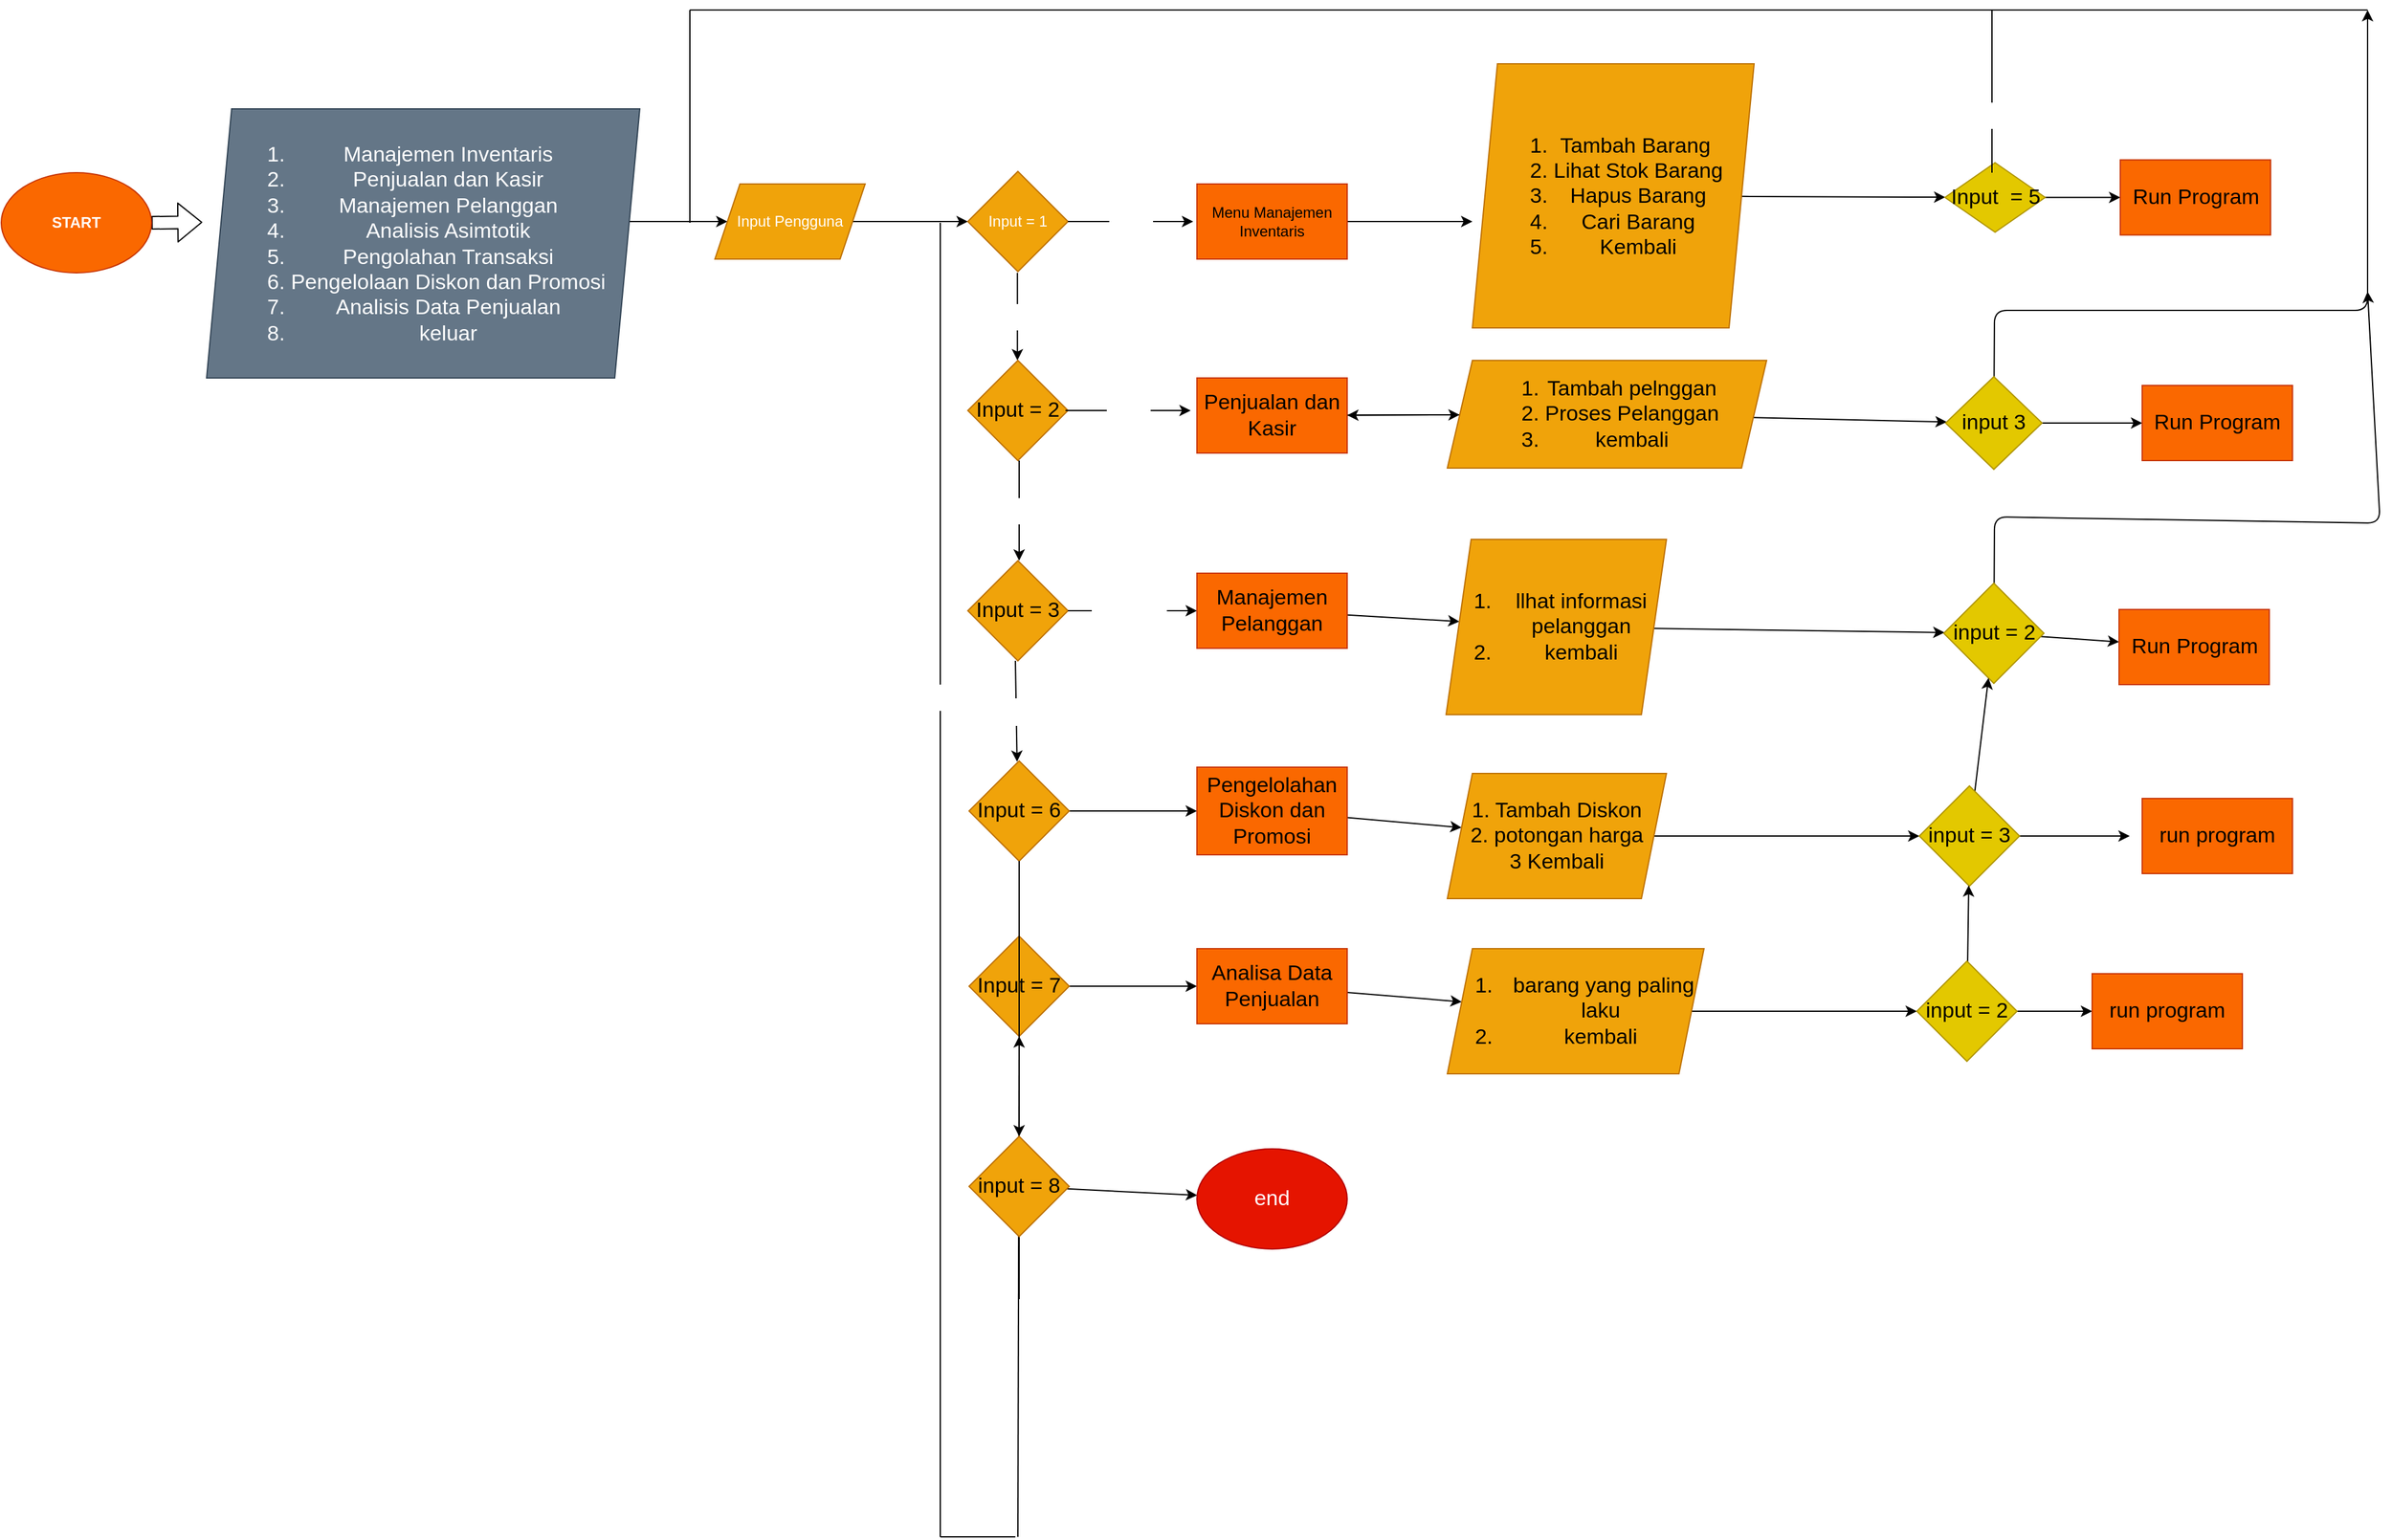 <mxfile>
    <diagram id="Lg1xptxk-0HZv7t5sDl4" name="Page-1">
        <mxGraphModel dx="2040" dy="2283" grid="1" gridSize="10" guides="1" tooltips="1" connect="1" arrows="1" fold="1" page="1" pageScale="1" pageWidth="850" pageHeight="1100" math="0" shadow="0">
            <root>
                <mxCell id="0"/>
                <mxCell id="1" parent="0"/>
                <mxCell id="5" value="" style="edgeStyle=none;html=1;fontColor=#FFFFFF;shape=flexArrow;" edge="1" parent="1" source="3">
                    <mxGeometry relative="1" as="geometry">
                        <mxPoint x="260.595" y="169.613" as="targetPoint"/>
                    </mxGeometry>
                </mxCell>
                <mxCell id="3" value="&lt;b&gt;&lt;font color=&quot;#ffffff&quot;&gt;START&lt;/font&gt;&lt;/b&gt;" style="ellipse;whiteSpace=wrap;html=1;fillColor=#fa6800;fontColor=#000000;strokeColor=#C73500;" vertex="1" parent="1">
                    <mxGeometry x="100" y="130" width="120" height="80" as="geometry"/>
                </mxCell>
                <mxCell id="7" value="" style="edgeStyle=none;html=1;fontSize=12;fontColor=#FFFFFF;" edge="1" parent="1" target="6">
                    <mxGeometry relative="1" as="geometry">
                        <mxPoint x="580" y="169" as="sourcePoint"/>
                    </mxGeometry>
                </mxCell>
                <mxCell id="12" value="" style="edgeStyle=none;html=1;fontSize=17;fontColor=#FFFFFF;" edge="1" parent="1" source="6" target="11">
                    <mxGeometry relative="1" as="geometry"/>
                </mxCell>
                <mxCell id="6" value="Input Pengguna" style="shape=parallelogram;perimeter=parallelogramPerimeter;whiteSpace=wrap;html=1;fixedSize=1;fillColor=#f0a30a;strokeColor=#BD7000;fontColor=#FFFFFF;" vertex="1" parent="1">
                    <mxGeometry x="670" y="139" width="120" height="60" as="geometry"/>
                </mxCell>
                <mxCell id="10" value="&lt;ol style=&quot;font-size: 17px;&quot;&gt;&lt;li style=&quot;font-size: 17px;&quot;&gt;Manajemen Inventaris&lt;/li&gt;&lt;li style=&quot;font-size: 17px;&quot;&gt;Penjualan dan Kasir&lt;/li&gt;&lt;li style=&quot;font-size: 17px;&quot;&gt;Manajemen Pelanggan&lt;/li&gt;&lt;li style=&quot;font-size: 17px;&quot;&gt;Analisis Asimtotik&lt;/li&gt;&lt;li style=&quot;font-size: 17px;&quot;&gt;Pengolahan Transaksi&lt;/li&gt;&lt;li style=&quot;font-size: 17px;&quot;&gt;Pengelolaan Diskon dan Promosi&lt;/li&gt;&lt;li style=&quot;font-size: 17px;&quot;&gt;Analisis Data Penjualan&lt;/li&gt;&lt;li style=&quot;font-size: 17px;&quot;&gt;keluar&lt;/li&gt;&lt;/ol&gt;" style="shape=parallelogram;perimeter=parallelogramPerimeter;whiteSpace=wrap;html=1;fixedSize=1;fontSize=17;fontColor=#ffffff;fillColor=#647687;strokeColor=#314354;" vertex="1" parent="1">
                    <mxGeometry x="264" y="79" width="346" height="215" as="geometry"/>
                </mxCell>
                <mxCell id="11" value="Input = 1" style="rhombus;whiteSpace=wrap;html=1;fillColor=#f0a30a;strokeColor=#BD7000;fontColor=#FFFFFF;" vertex="1" parent="1">
                    <mxGeometry x="872" y="129" width="80" height="80" as="geometry"/>
                </mxCell>
                <mxCell id="69" value="" style="edgeStyle=none;html=1;fontSize=17;fontColor=#FFFFFF;" edge="1" parent="1" source="13">
                    <mxGeometry relative="1" as="geometry">
                        <mxPoint x="1275" y="169" as="targetPoint"/>
                    </mxGeometry>
                </mxCell>
                <mxCell id="13" value="Menu Manajemen Inventaris" style="whiteSpace=wrap;html=1;fillColor=#fa6800;strokeColor=#C73500;fontColor=#000000;" vertex="1" parent="1">
                    <mxGeometry x="1055" y="139" width="120" height="60" as="geometry"/>
                </mxCell>
                <mxCell id="17" value="" style="endArrow=classic;html=1;fontSize=17;fontColor=#FFFFFF;" edge="1" parent="1">
                    <mxGeometry relative="1" as="geometry">
                        <mxPoint x="952" y="169" as="sourcePoint"/>
                        <mxPoint x="1052" y="169" as="targetPoint"/>
                    </mxGeometry>
                </mxCell>
                <mxCell id="18" value="True" style="edgeLabel;resizable=0;html=1;align=center;verticalAlign=middle;fontSize=17;fontColor=#FFFFFF;" connectable="0" vertex="1" parent="17">
                    <mxGeometry relative="1" as="geometry"/>
                </mxCell>
                <mxCell id="19" value="" style="endArrow=classic;html=1;fontSize=17;fontColor=#FFFFFF;" edge="1" parent="1">
                    <mxGeometry relative="1" as="geometry">
                        <mxPoint x="911.62" y="210" as="sourcePoint"/>
                        <mxPoint x="911.62" y="280" as="targetPoint"/>
                    </mxGeometry>
                </mxCell>
                <mxCell id="20" value="False" style="edgeLabel;resizable=0;html=1;align=center;verticalAlign=middle;fontSize=17;fontColor=#FFFFFF;" connectable="0" vertex="1" parent="19">
                    <mxGeometry relative="1" as="geometry"/>
                </mxCell>
                <mxCell id="21" value="Input = 2" style="rhombus;whiteSpace=wrap;html=1;fontSize=17;fontColor=#000000;fillColor=#f0a30a;strokeColor=#BD7000;" vertex="1" parent="1">
                    <mxGeometry x="872" y="280" width="80" height="80" as="geometry"/>
                </mxCell>
                <mxCell id="22" value="" style="endArrow=classic;html=1;fontSize=17;fontColor=#FFFFFF;" edge="1" parent="1">
                    <mxGeometry relative="1" as="geometry">
                        <mxPoint x="950" y="320" as="sourcePoint"/>
                        <mxPoint x="1050" y="320" as="targetPoint"/>
                    </mxGeometry>
                </mxCell>
                <mxCell id="23" value="True" style="edgeLabel;resizable=0;html=1;align=center;verticalAlign=middle;fontSize=17;fontColor=#FFFFFF;" connectable="0" vertex="1" parent="22">
                    <mxGeometry relative="1" as="geometry"/>
                </mxCell>
                <mxCell id="84" value="" style="edgeStyle=none;html=1;fontSize=17;fontColor=#FFFFFF;" edge="1" parent="1" source="25" target="83">
                    <mxGeometry relative="1" as="geometry"/>
                </mxCell>
                <mxCell id="25" value="&lt;span style=&quot;background-color: initial;&quot;&gt;Penjualan dan Kasir&lt;/span&gt;" style="rounded=0;whiteSpace=wrap;html=1;fontSize=17;fontColor=#000000;align=center;fillColor=#fa6800;strokeColor=#C73500;" vertex="1" parent="1">
                    <mxGeometry x="1055" y="294" width="120" height="60" as="geometry"/>
                </mxCell>
                <mxCell id="31" value="" style="edgeStyle=none;html=1;fontSize=17;fontColor=#FFFFFF;startArrow=none;" edge="1" parent="1" source="32" target="30">
                    <mxGeometry relative="1" as="geometry"/>
                </mxCell>
                <mxCell id="26" value="Input = 3" style="rhombus;whiteSpace=wrap;html=1;fontSize=17;fillColor=#f0a30a;strokeColor=#BD7000;fontColor=#000000;" vertex="1" parent="1">
                    <mxGeometry x="872" y="440" width="80" height="80" as="geometry"/>
                </mxCell>
                <mxCell id="28" value="" style="endArrow=classic;html=1;fontSize=17;fontColor=#FFFFFF;exitX=0.5;exitY=1;exitDx=0;exitDy=0;entryX=0.5;entryY=0;entryDx=0;entryDy=0;" edge="1" parent="1">
                    <mxGeometry relative="1" as="geometry">
                        <mxPoint x="913.0" y="360" as="sourcePoint"/>
                        <mxPoint x="913.0" y="440" as="targetPoint"/>
                    </mxGeometry>
                </mxCell>
                <mxCell id="29" value="False" style="edgeLabel;resizable=0;html=1;align=center;verticalAlign=middle;fontSize=17;fontColor=#FFFFFF;" connectable="0" vertex="1" parent="28">
                    <mxGeometry relative="1" as="geometry"/>
                </mxCell>
                <mxCell id="97" value="" style="edgeStyle=none;html=1;fontSize=17;fontColor=#FFFFFF;" edge="1" parent="1" source="30" target="96">
                    <mxGeometry relative="1" as="geometry"/>
                </mxCell>
                <mxCell id="30" value="Manajemen Pelanggan" style="whiteSpace=wrap;html=1;fontSize=17;fillColor=#fa6800;strokeColor=#C73500;fontColor=#000000;" vertex="1" parent="1">
                    <mxGeometry x="1055" y="450" width="120" height="60" as="geometry"/>
                </mxCell>
                <mxCell id="33" value="" style="edgeStyle=none;html=1;fontSize=17;fontColor=#FFFFFF;endArrow=none;" edge="1" parent="1" source="26" target="32">
                    <mxGeometry relative="1" as="geometry">
                        <mxPoint x="952.0" y="480" as="sourcePoint"/>
                        <mxPoint x="1055" y="480" as="targetPoint"/>
                    </mxGeometry>
                </mxCell>
                <mxCell id="32" value="True" style="text;html=1;align=center;verticalAlign=middle;resizable=0;points=[];autosize=1;strokeColor=none;fillColor=none;fontSize=17;fontColor=#FFFFFF;" vertex="1" parent="1">
                    <mxGeometry x="971" y="465" width="60" height="30" as="geometry"/>
                </mxCell>
                <mxCell id="36" value="False" style="endArrow=classic;html=1;fontSize=17;fontColor=#FFFFFF;" edge="1" parent="1">
                    <mxGeometry relative="1" as="geometry">
                        <mxPoint x="910" y="520" as="sourcePoint"/>
                        <mxPoint x="911.344" y="600.656" as="targetPoint"/>
                    </mxGeometry>
                </mxCell>
                <mxCell id="37" value="False" style="edgeLabel;resizable=0;html=1;align=center;verticalAlign=middle;fontSize=17;fontColor=#FFFFFF;" connectable="0" vertex="1" parent="36">
                    <mxGeometry relative="1" as="geometry"/>
                </mxCell>
                <mxCell id="53" value="" style="edgeStyle=none;html=1;fontSize=17;fontColor=#FFFFFF;startArrow=none;" edge="1" parent="1" source="56" target="52">
                    <mxGeometry relative="1" as="geometry"/>
                </mxCell>
                <mxCell id="61" value="" style="edgeStyle=none;html=1;fontSize=17;fontColor=#FFFFFF;" edge="1" parent="1" source="50" target="60">
                    <mxGeometry relative="1" as="geometry"/>
                </mxCell>
                <mxCell id="50" value="Input = 6" style="rhombus;whiteSpace=wrap;html=1;fontSize=17;fontColor=#000000;fillColor=#f0a30a;strokeColor=#BD7000;" vertex="1" parent="1">
                    <mxGeometry x="873" y="600" width="80" height="80" as="geometry"/>
                </mxCell>
                <mxCell id="63" value="" style="edgeStyle=none;html=1;fontSize=17;fontColor=#FFFFFF;" edge="1" parent="1" source="52" target="62">
                    <mxGeometry relative="1" as="geometry"/>
                </mxCell>
                <mxCell id="120" value="" style="edgeStyle=none;html=1;fontSize=17;fontColor=#FFFFFF;" edge="1" parent="1" source="52" target="119">
                    <mxGeometry relative="1" as="geometry"/>
                </mxCell>
                <mxCell id="52" value="Input = 7" style="rhombus;whiteSpace=wrap;html=1;fontSize=17;fontColor=#000000;fillColor=#f0a30a;strokeColor=#BD7000;" vertex="1" parent="1">
                    <mxGeometry x="873" y="740" width="80" height="80" as="geometry"/>
                </mxCell>
                <mxCell id="57" value="" style="edgeStyle=none;html=1;fontSize=17;fontColor=#FFFFFF;endArrow=none;" edge="1" parent="1" source="50" target="56">
                    <mxGeometry relative="1" as="geometry">
                        <mxPoint x="912.0" y="1000" as="sourcePoint"/>
                        <mxPoint x="912.0" y="1080" as="targetPoint"/>
                    </mxGeometry>
                </mxCell>
                <mxCell id="56" value="False" style="text;html=1;align=center;verticalAlign=middle;resizable=0;points=[];autosize=1;strokeColor=none;fillColor=none;fontSize=17;fontColor=#FFFFFF;" vertex="1" parent="1">
                    <mxGeometry x="878" y="1030" width="70" height="30" as="geometry"/>
                </mxCell>
                <mxCell id="108" value="" style="edgeStyle=none;html=1;fontSize=17;fontColor=#FFFFFF;" edge="1" parent="1" source="60" target="107">
                    <mxGeometry relative="1" as="geometry"/>
                </mxCell>
                <mxCell id="60" value="Pengelolahan Diskon dan Promosi" style="whiteSpace=wrap;html=1;fontSize=17;fontColor=#000000;fillColor=#fa6800;strokeColor=#C73500;" vertex="1" parent="1">
                    <mxGeometry x="1055" y="605" width="120" height="70" as="geometry"/>
                </mxCell>
                <mxCell id="114" value="" style="edgeStyle=none;html=1;fontSize=17;fontColor=#FFFFFF;" edge="1" parent="1" source="62" target="113">
                    <mxGeometry relative="1" as="geometry"/>
                </mxCell>
                <mxCell id="62" value="Analisa Data Penjualan" style="whiteSpace=wrap;html=1;fontSize=17;fontColor=#000000;fillColor=#fa6800;strokeColor=#C73500;" vertex="1" parent="1">
                    <mxGeometry x="1055" y="750" width="120" height="60" as="geometry"/>
                </mxCell>
                <mxCell id="64" value="" style="endArrow=none;html=1;fontSize=17;fontColor=#FFFFFF;entryX=0.5;entryY=1;entryDx=0;entryDy=0;" edge="1" parent="1" target="52">
                    <mxGeometry width="50" height="50" relative="1" as="geometry">
                        <mxPoint x="912" y="1220" as="sourcePoint"/>
                        <mxPoint x="910" y="1200" as="targetPoint"/>
                    </mxGeometry>
                </mxCell>
                <mxCell id="65" value="" style="endArrow=none;html=1;fontSize=17;fontColor=#FFFFFF;" edge="1" parent="1">
                    <mxGeometry width="50" height="50" relative="1" as="geometry">
                        <mxPoint x="850" y="1220" as="sourcePoint"/>
                        <mxPoint x="910" y="1220" as="targetPoint"/>
                    </mxGeometry>
                </mxCell>
                <mxCell id="66" value="" style="endArrow=none;html=1;fontSize=17;fontColor=#FFFFFF;" edge="1" parent="1">
                    <mxGeometry width="50" height="50" relative="1" as="geometry">
                        <mxPoint x="850" y="1220" as="sourcePoint"/>
                        <mxPoint x="850" y="170" as="targetPoint"/>
                    </mxGeometry>
                </mxCell>
                <mxCell id="67" value="False" style="edgeLabel;html=1;align=center;verticalAlign=middle;resizable=0;points=[];fontSize=17;fontColor=#FFFFFF;" vertex="1" connectable="0" parent="66">
                    <mxGeometry x="0.279" y="2" relative="1" as="geometry">
                        <mxPoint as="offset"/>
                    </mxGeometry>
                </mxCell>
                <mxCell id="74" value="" style="edgeStyle=none;html=1;fontSize=17;fontColor=#FFFFFF;" edge="1" parent="1" source="70" target="73">
                    <mxGeometry relative="1" as="geometry"/>
                </mxCell>
                <mxCell id="70" value="&lt;ol&gt;&lt;li&gt;Tambah Barang&amp;nbsp;&lt;/li&gt;&lt;li&gt;Lihat Stok Barang&lt;/li&gt;&lt;li&gt;Hapus Barang&lt;/li&gt;&lt;li&gt;Cari Barang&lt;/li&gt;&lt;li&gt;Kembali&lt;/li&gt;&lt;/ol&gt;" style="shape=parallelogram;perimeter=parallelogramPerimeter;whiteSpace=wrap;html=1;fixedSize=1;fontSize=17;fontColor=#000000;fillColor=#f0a30a;strokeColor=#BD7000;" vertex="1" parent="1">
                    <mxGeometry x="1275" y="43" width="225" height="211" as="geometry"/>
                </mxCell>
                <mxCell id="82" value="" style="edgeStyle=none;html=1;fontSize=17;fontColor=#FFFFFF;" edge="1" parent="1" source="73" target="81">
                    <mxGeometry relative="1" as="geometry"/>
                </mxCell>
                <mxCell id="73" value="Input&amp;nbsp; = 5" style="rhombus;whiteSpace=wrap;html=1;fontSize=17;fontColor=#000000;fillColor=#e3c800;strokeColor=#B09500;" vertex="1" parent="1">
                    <mxGeometry x="1652.5" y="122" width="80" height="55.5" as="geometry"/>
                </mxCell>
                <mxCell id="77" value="" style="endArrow=none;html=1;fontSize=17;fontColor=#FFFFFF;" edge="1" parent="1">
                    <mxGeometry width="50" height="50" relative="1" as="geometry">
                        <mxPoint x="1690" y="130" as="sourcePoint"/>
                        <mxPoint x="1690" as="targetPoint"/>
                    </mxGeometry>
                </mxCell>
                <mxCell id="80" value="True" style="edgeLabel;html=1;align=center;verticalAlign=middle;resizable=0;points=[];fontSize=17;fontColor=#FFFFFF;" vertex="1" connectable="0" parent="77">
                    <mxGeometry x="-0.305" y="1" relative="1" as="geometry">
                        <mxPoint y="-1" as="offset"/>
                    </mxGeometry>
                </mxCell>
                <mxCell id="78" value="" style="endArrow=none;html=1;fontSize=17;fontColor=#FFFFFF;" edge="1" parent="1">
                    <mxGeometry width="50" height="50" relative="1" as="geometry">
                        <mxPoint x="650" as="sourcePoint"/>
                        <mxPoint x="1690" as="targetPoint"/>
                    </mxGeometry>
                </mxCell>
                <mxCell id="79" value="" style="endArrow=none;html=1;fontSize=17;fontColor=#FFFFFF;" edge="1" parent="1">
                    <mxGeometry width="50" height="50" relative="1" as="geometry">
                        <mxPoint x="650" y="170" as="sourcePoint"/>
                        <mxPoint x="650" as="targetPoint"/>
                    </mxGeometry>
                </mxCell>
                <mxCell id="81" value="Run Program" style="whiteSpace=wrap;html=1;fontSize=17;fontColor=#000000;fillColor=#fa6800;strokeColor=#C73500;" vertex="1" parent="1">
                    <mxGeometry x="1792.5" y="119.75" width="120" height="60" as="geometry"/>
                </mxCell>
                <mxCell id="86" style="edgeStyle=none;html=1;fontSize=17;fontColor=#FFFFFF;" edge="1" parent="1" source="83" target="85">
                    <mxGeometry relative="1" as="geometry"/>
                </mxCell>
                <mxCell id="126" value="" style="edgeStyle=none;html=1;fontSize=17;fontColor=#FFFFFF;" edge="1" parent="1" source="83" target="25">
                    <mxGeometry relative="1" as="geometry"/>
                </mxCell>
                <mxCell id="83" value="&lt;ol&gt;&lt;li&gt;Tambah pelnggan&lt;/li&gt;&lt;li&gt;Proses Pelanggan&lt;/li&gt;&lt;li&gt;kembali&lt;/li&gt;&lt;/ol&gt;" style="shape=parallelogram;perimeter=parallelogramPerimeter;whiteSpace=wrap;html=1;fixedSize=1;fontSize=17;fontColor=#000000;rounded=0;fillColor=#f0a30a;strokeColor=#BD7000;" vertex="1" parent="1">
                    <mxGeometry x="1255" y="280" width="255" height="86" as="geometry"/>
                </mxCell>
                <mxCell id="89" style="edgeStyle=none;html=1;entryX=0;entryY=0.5;entryDx=0;entryDy=0;fontSize=17;fontColor=#FFFFFF;" edge="1" parent="1" source="85" target="87">
                    <mxGeometry relative="1" as="geometry"/>
                </mxCell>
                <mxCell id="99" style="edgeStyle=none;html=1;fontSize=17;fontColor=#FFFFFF;" edge="1" parent="1" source="85">
                    <mxGeometry relative="1" as="geometry">
                        <mxPoint x="1990" as="targetPoint"/>
                        <Array as="points">
                            <mxPoint x="1692" y="240"/>
                            <mxPoint x="1990" y="240"/>
                        </Array>
                    </mxGeometry>
                </mxCell>
                <mxCell id="85" value="input 3" style="rhombus;whiteSpace=wrap;html=1;fontSize=17;fontColor=#000000;fillColor=#e3c800;strokeColor=#B09500;" vertex="1" parent="1">
                    <mxGeometry x="1653" y="293" width="77" height="74" as="geometry"/>
                </mxCell>
                <mxCell id="87" value="Run Program" style="whiteSpace=wrap;html=1;fontSize=17;fontColor=#000000;fillColor=#fa6800;strokeColor=#C73500;" vertex="1" parent="1">
                    <mxGeometry x="1810" y="300" width="120" height="60" as="geometry"/>
                </mxCell>
                <mxCell id="95" value="" style="endArrow=none;html=1;fontSize=17;fontColor=#FFFFFF;" edge="1" parent="1">
                    <mxGeometry width="50" height="50" relative="1" as="geometry">
                        <mxPoint x="1690" as="sourcePoint"/>
                        <mxPoint x="1990" as="targetPoint"/>
                    </mxGeometry>
                </mxCell>
                <mxCell id="101" value="" style="edgeStyle=none;html=1;fontSize=17;fontColor=#FFFFFF;" edge="1" parent="1" source="96" target="100">
                    <mxGeometry relative="1" as="geometry"/>
                </mxCell>
                <mxCell id="96" value="&lt;ol&gt;&lt;li&gt;llhat informasi pelanggan&lt;/li&gt;&lt;li&gt;kembali&lt;/li&gt;&lt;/ol&gt;" style="shape=parallelogram;perimeter=parallelogramPerimeter;whiteSpace=wrap;html=1;fixedSize=1;fontSize=17;fillColor=#f0a30a;strokeColor=#BD7000;fontColor=#000000;" vertex="1" parent="1">
                    <mxGeometry x="1254" y="423" width="176" height="140" as="geometry"/>
                </mxCell>
                <mxCell id="102" style="edgeStyle=none;html=1;fontSize=17;fontColor=#FFFFFF;" edge="1" parent="1">
                    <mxGeometry relative="1" as="geometry">
                        <mxPoint x="1990" y="225" as="targetPoint"/>
                        <mxPoint x="1691.699" y="465.199" as="sourcePoint"/>
                        <Array as="points">
                            <mxPoint x="1692" y="405"/>
                            <mxPoint x="2000" y="410"/>
                        </Array>
                    </mxGeometry>
                </mxCell>
                <mxCell id="106" value="" style="edgeStyle=none;html=1;fontSize=17;fontColor=#FFFFFF;" edge="1" parent="1" source="100" target="105">
                    <mxGeometry relative="1" as="geometry"/>
                </mxCell>
                <mxCell id="100" value="input = 2" style="rhombus;whiteSpace=wrap;html=1;fontSize=17;fillColor=#e3c800;strokeColor=#B09500;fontColor=#000000;" vertex="1" parent="1">
                    <mxGeometry x="1651.5" y="458" width="80" height="80" as="geometry"/>
                </mxCell>
                <mxCell id="105" value="Run Program" style="whiteSpace=wrap;html=1;fontSize=17;fillColor=#fa6800;strokeColor=#C73500;fontColor=#000000;" vertex="1" parent="1">
                    <mxGeometry x="1791.5" y="479" width="120" height="60" as="geometry"/>
                </mxCell>
                <mxCell id="110" value="" style="edgeStyle=none;html=1;fontSize=17;fontColor=#FFFFFF;" edge="1" parent="1" source="107" target="109">
                    <mxGeometry relative="1" as="geometry"/>
                </mxCell>
                <mxCell id="107" value="1. Tambah Diskon&lt;br&gt;2. potongan harga&lt;br&gt;3 Kembali" style="shape=parallelogram;perimeter=parallelogramPerimeter;whiteSpace=wrap;html=1;fixedSize=1;fontSize=17;fontColor=#000000;fillColor=#f0a30a;strokeColor=#BD7000;" vertex="1" parent="1">
                    <mxGeometry x="1255" y="610" width="175" height="100" as="geometry"/>
                </mxCell>
                <mxCell id="111" style="edgeStyle=none;html=1;fontSize=17;fontColor=#FFFFFF;" edge="1" parent="1" source="109">
                    <mxGeometry relative="1" as="geometry">
                        <mxPoint x="1800" y="660" as="targetPoint"/>
                    </mxGeometry>
                </mxCell>
                <mxCell id="124" value="" style="edgeStyle=none;html=1;fontSize=17;fontColor=#FFFFFF;" edge="1" parent="1" source="109" target="100">
                    <mxGeometry relative="1" as="geometry"/>
                </mxCell>
                <mxCell id="109" value="input = 3" style="rhombus;whiteSpace=wrap;html=1;fontSize=17;fontColor=#000000;fillColor=#e3c800;strokeColor=#B09500;" vertex="1" parent="1">
                    <mxGeometry x="1632" y="620" width="80" height="80" as="geometry"/>
                </mxCell>
                <mxCell id="112" value="run program" style="rounded=0;whiteSpace=wrap;html=1;fontSize=17;fontColor=#000000;fillColor=#fa6800;strokeColor=#C73500;" vertex="1" parent="1">
                    <mxGeometry x="1810" y="630" width="120" height="60" as="geometry"/>
                </mxCell>
                <mxCell id="116" value="" style="edgeStyle=none;html=1;fontSize=17;fontColor=#FFFFFF;" edge="1" parent="1" source="113" target="115">
                    <mxGeometry relative="1" as="geometry"/>
                </mxCell>
                <mxCell id="113" value="&lt;ol&gt;&lt;li&gt;&amp;nbsp;barang yang paling laku&lt;/li&gt;&lt;li&gt;kembali&lt;/li&gt;&lt;/ol&gt;" style="shape=parallelogram;perimeter=parallelogramPerimeter;whiteSpace=wrap;html=1;fixedSize=1;fontSize=17;fontColor=#000000;fillColor=#f0a30a;strokeColor=#BD7000;" vertex="1" parent="1">
                    <mxGeometry x="1255" y="750" width="205" height="100" as="geometry"/>
                </mxCell>
                <mxCell id="118" value="" style="edgeStyle=none;html=1;fontSize=17;fontColor=#FFFFFF;" edge="1" parent="1" source="115" target="117">
                    <mxGeometry relative="1" as="geometry"/>
                </mxCell>
                <mxCell id="125" value="" style="edgeStyle=none;html=1;fontSize=17;fontColor=#FFFFFF;" edge="1" parent="1" source="115" target="109">
                    <mxGeometry relative="1" as="geometry"/>
                </mxCell>
                <mxCell id="115" value="input = 2" style="rhombus;whiteSpace=wrap;html=1;fontSize=17;fontColor=#000000;fillColor=#e3c800;strokeColor=#B09500;" vertex="1" parent="1">
                    <mxGeometry x="1630" y="760" width="80" height="80" as="geometry"/>
                </mxCell>
                <mxCell id="117" value="run program" style="whiteSpace=wrap;html=1;fontSize=17;fontColor=#000000;fillColor=#fa6800;strokeColor=#C73500;" vertex="1" parent="1">
                    <mxGeometry x="1770" y="770" width="120" height="60" as="geometry"/>
                </mxCell>
                <mxCell id="123" value="" style="edgeStyle=none;html=1;fontSize=17;fontColor=#FFFFFF;" edge="1" parent="1" source="119" target="122">
                    <mxGeometry relative="1" as="geometry"/>
                </mxCell>
                <mxCell id="119" value="input = 8" style="rhombus;whiteSpace=wrap;html=1;fontSize=17;fontColor=#000000;fillColor=#f0a30a;strokeColor=#BD7000;" vertex="1" parent="1">
                    <mxGeometry x="873" y="900" width="80" height="80" as="geometry"/>
                </mxCell>
                <mxCell id="122" value="end" style="ellipse;whiteSpace=wrap;html=1;fontSize=17;fontColor=#ffffff;fillColor=#e51400;strokeColor=#B20000;" vertex="1" parent="1">
                    <mxGeometry x="1055" y="910" width="120" height="80" as="geometry"/>
                </mxCell>
            </root>
        </mxGraphModel>
    </diagram>
</mxfile>